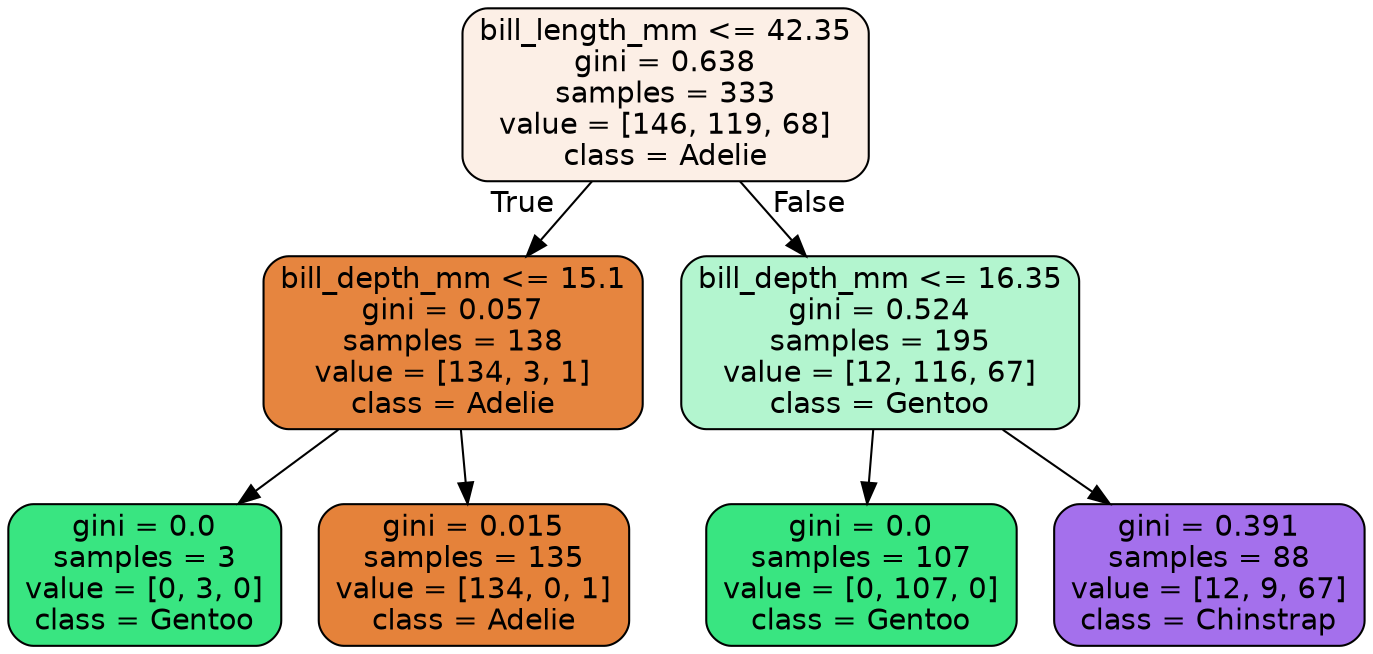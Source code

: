 digraph Tree {
node [shape=box, style="filled, rounded", color="black", fontname="helvetica"] ;
edge [fontname="helvetica"] ;
0 [label="bill_length_mm <= 42.35\ngini = 0.638\nsamples = 333\nvalue = [146, 119, 68]\nclass = Adelie", fillcolor="#fcefe6"] ;
1 [label="bill_depth_mm <= 15.1\ngini = 0.057\nsamples = 138\nvalue = [134, 3, 1]\nclass = Adelie", fillcolor="#e6853f"] ;
0 -> 1 [labeldistance=2.5, labelangle=45, headlabel="True"] ;
2 [label="gini = 0.0\nsamples = 3\nvalue = [0, 3, 0]\nclass = Gentoo", fillcolor="#39e581"] ;
1 -> 2 ;
3 [label="gini = 0.015\nsamples = 135\nvalue = [134, 0, 1]\nclass = Adelie", fillcolor="#e5823a"] ;
1 -> 3 ;
4 [label="bill_depth_mm <= 16.35\ngini = 0.524\nsamples = 195\nvalue = [12, 116, 67]\nclass = Gentoo", fillcolor="#b3f5cf"] ;
0 -> 4 [labeldistance=2.5, labelangle=-45, headlabel="False"] ;
5 [label="gini = 0.0\nsamples = 107\nvalue = [0, 107, 0]\nclass = Gentoo", fillcolor="#39e581"] ;
4 -> 5 ;
6 [label="gini = 0.391\nsamples = 88\nvalue = [12, 9, 67]\nclass = Chinstrap", fillcolor="#a470ec"] ;
4 -> 6 ;
}